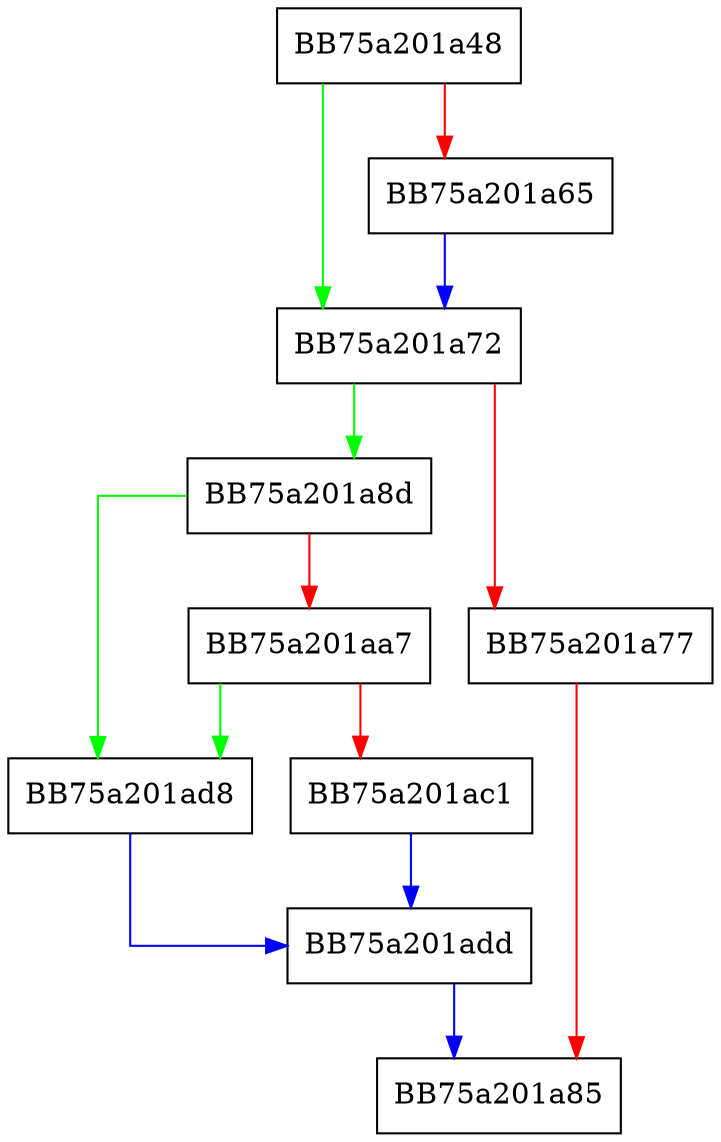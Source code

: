 digraph GetProcessRelationship {
  node [shape="box"];
  graph [splines=ortho];
  BB75a201a48 -> BB75a201a72 [color="green"];
  BB75a201a48 -> BB75a201a65 [color="red"];
  BB75a201a65 -> BB75a201a72 [color="blue"];
  BB75a201a72 -> BB75a201a8d [color="green"];
  BB75a201a72 -> BB75a201a77 [color="red"];
  BB75a201a77 -> BB75a201a85 [color="red"];
  BB75a201a8d -> BB75a201ad8 [color="green"];
  BB75a201a8d -> BB75a201aa7 [color="red"];
  BB75a201aa7 -> BB75a201ad8 [color="green"];
  BB75a201aa7 -> BB75a201ac1 [color="red"];
  BB75a201ac1 -> BB75a201add [color="blue"];
  BB75a201ad8 -> BB75a201add [color="blue"];
  BB75a201add -> BB75a201a85 [color="blue"];
}